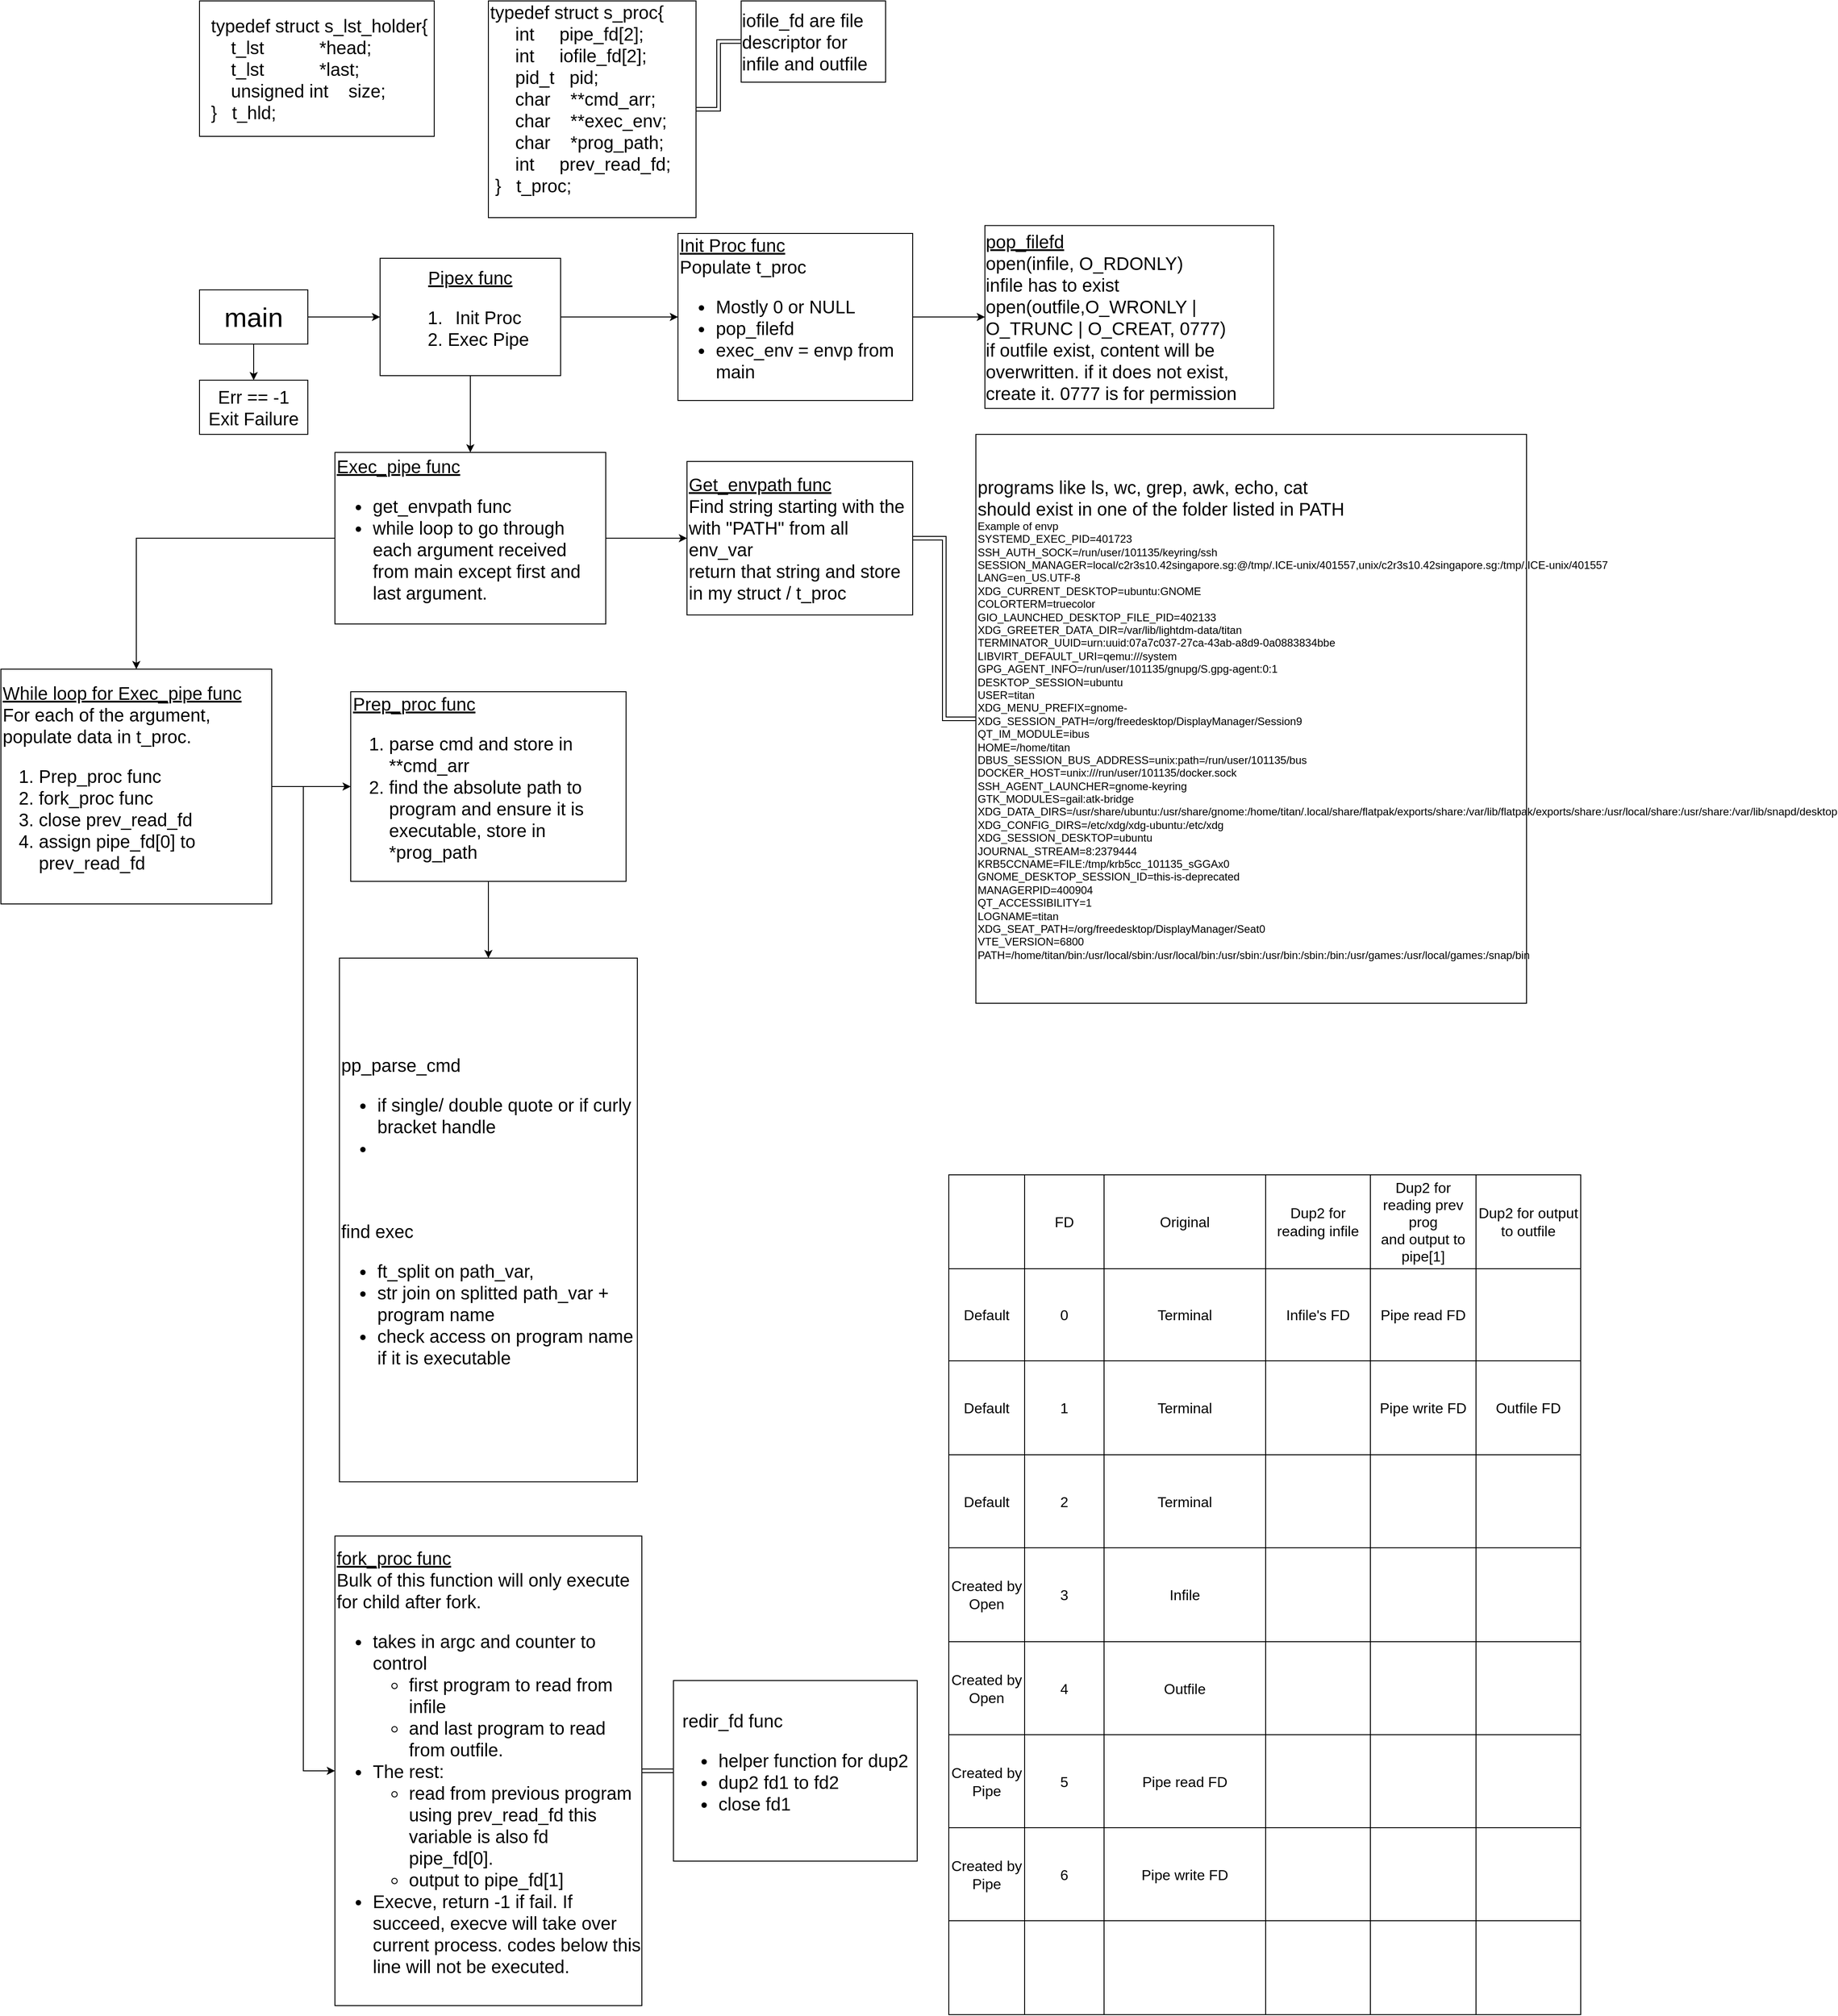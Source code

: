 <mxfile version="22.0.8" type="github">
  <diagram name="Page-1" id="S5-0JtYaMWdxEyBJnW1v">
    <mxGraphModel dx="1579" dy="2320" grid="1" gridSize="10" guides="1" tooltips="1" connect="1" arrows="1" fold="1" page="1" pageScale="1" pageWidth="850" pageHeight="1100" math="0" shadow="0">
      <root>
        <mxCell id="0" />
        <mxCell id="1" parent="0" />
        <mxCell id="DZKNoQdhy6jW-IzfUURD-4" style="edgeStyle=orthogonalEdgeStyle;rounded=0;orthogonalLoop=1;jettySize=auto;html=1;" parent="1" source="DZKNoQdhy6jW-IzfUURD-2" target="DZKNoQdhy6jW-IzfUURD-3" edge="1">
          <mxGeometry relative="1" as="geometry" />
        </mxCell>
        <mxCell id="Xo_m1RiFRlMSzJI0WYCG-6" style="edgeStyle=orthogonalEdgeStyle;rounded=0;orthogonalLoop=1;jettySize=auto;html=1;entryX=0;entryY=0.5;entryDx=0;entryDy=0;" parent="1" source="DZKNoQdhy6jW-IzfUURD-2" target="DZKNoQdhy6jW-IzfUURD-5" edge="1">
          <mxGeometry relative="1" as="geometry" />
        </mxCell>
        <mxCell id="DZKNoQdhy6jW-IzfUURD-2" value="&lt;font style=&quot;font-size: 30px;&quot;&gt;main&lt;/font&gt;" style="rounded=0;whiteSpace=wrap;html=1;" parent="1" vertex="1">
          <mxGeometry x="40" y="80" width="120" height="60" as="geometry" />
        </mxCell>
        <mxCell id="DZKNoQdhy6jW-IzfUURD-3" value="&lt;font style=&quot;font-size: 20px;&quot;&gt;Err == -1&lt;br&gt;Exit Failure&lt;/font&gt;" style="rounded=0;whiteSpace=wrap;html=1;" parent="1" vertex="1">
          <mxGeometry x="40" y="180" width="120" height="60" as="geometry" />
        </mxCell>
        <mxCell id="Xo_m1RiFRlMSzJI0WYCG-9" style="edgeStyle=orthogonalEdgeStyle;rounded=0;orthogonalLoop=1;jettySize=auto;html=1;" parent="1" source="DZKNoQdhy6jW-IzfUURD-5" target="Xo_m1RiFRlMSzJI0WYCG-7" edge="1">
          <mxGeometry relative="1" as="geometry" />
        </mxCell>
        <mxCell id="Xo_m1RiFRlMSzJI0WYCG-14" style="edgeStyle=orthogonalEdgeStyle;rounded=0;orthogonalLoop=1;jettySize=auto;html=1;" parent="1" source="DZKNoQdhy6jW-IzfUURD-5" target="Xo_m1RiFRlMSzJI0WYCG-12" edge="1">
          <mxGeometry relative="1" as="geometry" />
        </mxCell>
        <mxCell id="DZKNoQdhy6jW-IzfUURD-5" value="&lt;font style=&quot;font-size: 20px;&quot;&gt;&lt;u&gt;Pipex func&lt;/u&gt;&lt;br&gt;&lt;ol&gt;&lt;li&gt;Init Proc&lt;/li&gt;&lt;li&gt;Exec Pipe&lt;/li&gt;&lt;/ol&gt;&lt;/font&gt;" style="rounded=0;whiteSpace=wrap;html=1;align=center;" parent="1" vertex="1">
          <mxGeometry x="240" y="45" width="200" height="130" as="geometry" />
        </mxCell>
        <mxCell id="Xo_m1RiFRlMSzJI0WYCG-5" style="edgeStyle=orthogonalEdgeStyle;rounded=0;orthogonalLoop=1;jettySize=auto;html=1;entryX=0;entryY=0.5;entryDx=0;entryDy=0;shape=link;" parent="1" source="Xo_m1RiFRlMSzJI0WYCG-1" target="Xo_m1RiFRlMSzJI0WYCG-3" edge="1">
          <mxGeometry relative="1" as="geometry" />
        </mxCell>
        <mxCell id="Xo_m1RiFRlMSzJI0WYCG-1" value="&lt;div style=&quot;font-size: 20px;&quot;&gt;&lt;font style=&quot;font-size: 20px;&quot;&gt;&lt;span style=&quot;background-color: initial;&quot;&gt;typedef struct s_proc{&lt;/span&gt;&lt;br&gt;&lt;/font&gt;&lt;/div&gt;&lt;div style=&quot;font-size: 20px;&quot;&gt;&lt;font style=&quot;font-size: 20px;&quot;&gt;&amp;nbsp; &amp;nbsp; &amp;nbsp;int&amp;nbsp; &amp;nbsp; &amp;nbsp;pipe_fd[2];&lt;/font&gt;&lt;/div&gt;&lt;div style=&quot;font-size: 20px;&quot;&gt;&lt;font style=&quot;font-size: 20px;&quot;&gt;&amp;nbsp; &amp;nbsp; &amp;nbsp;int&amp;nbsp; &amp;nbsp; &amp;nbsp;iofile_fd[2];&lt;/font&gt;&lt;/div&gt;&lt;div style=&quot;font-size: 20px;&quot;&gt;&lt;font style=&quot;font-size: 20px;&quot;&gt;&amp;nbsp; &amp;nbsp; &amp;nbsp;pid_t&amp;nbsp; &amp;nbsp;pid;&lt;/font&gt;&lt;/div&gt;&lt;div style=&quot;font-size: 20px;&quot;&gt;&lt;font style=&quot;font-size: 20px;&quot;&gt;&amp;nbsp; &amp;nbsp; &amp;nbsp;char&amp;nbsp; &amp;nbsp; **cmd_arr;&lt;/font&gt;&lt;/div&gt;&lt;div style=&quot;font-size: 20px;&quot;&gt;&lt;font style=&quot;font-size: 20px;&quot;&gt;&amp;nbsp; &amp;nbsp; &amp;nbsp;char&amp;nbsp; &amp;nbsp; **exec_env;&lt;/font&gt;&lt;/div&gt;&lt;div style=&quot;font-size: 20px;&quot;&gt;&lt;font style=&quot;font-size: 20px;&quot;&gt;&amp;nbsp; &amp;nbsp; &amp;nbsp;char&amp;nbsp; &amp;nbsp; *prog_path;&lt;/font&gt;&lt;/div&gt;&lt;div style=&quot;font-size: 20px;&quot;&gt;&lt;font style=&quot;font-size: 20px;&quot;&gt;&amp;nbsp; &amp;nbsp; &amp;nbsp;int&amp;nbsp; &amp;nbsp; &amp;nbsp;prev_read_fd;&lt;/font&gt;&lt;/div&gt;&lt;div style=&quot;font-size: 20px;&quot;&gt;&lt;font style=&quot;font-size: 20px;&quot;&gt;&amp;nbsp;}&amp;nbsp; &amp;nbsp;t_proc;&lt;/font&gt;&lt;/div&gt;&lt;div style=&quot;font-size: 20px;&quot;&gt;&lt;br&gt;&lt;/div&gt;" style="rounded=0;whiteSpace=wrap;html=1;align=left;" parent="1" vertex="1">
          <mxGeometry x="360" y="-240" width="230" height="240" as="geometry" />
        </mxCell>
        <mxCell id="Xo_m1RiFRlMSzJI0WYCG-2" value="&lt;div style=&quot;border-color: var(--border-color); text-align: left; font-size: 20px;&quot;&gt;&lt;font style=&quot;font-size: 20px;&quot;&gt;&amp;nbsp;typedef struct s_lst_holder{&lt;/font&gt;&lt;/div&gt;&lt;div style=&quot;border-color: var(--border-color); text-align: left; font-size: 20px;&quot;&gt;&lt;font style=&quot;font-size: 20px;&quot;&gt;&amp;nbsp; &amp;nbsp; &amp;nbsp;t_lst&amp;nbsp; &amp;nbsp; &amp;nbsp; &amp;nbsp; &amp;nbsp; &amp;nbsp;*head;&lt;/font&gt;&lt;/div&gt;&lt;div style=&quot;border-color: var(--border-color); text-align: left; font-size: 20px;&quot;&gt;&lt;font style=&quot;font-size: 20px;&quot;&gt;&amp;nbsp; &amp;nbsp; &amp;nbsp;t_lst&amp;nbsp; &amp;nbsp; &amp;nbsp; &amp;nbsp; &amp;nbsp; &amp;nbsp;*last;&lt;/font&gt;&lt;/div&gt;&lt;div style=&quot;border-color: var(--border-color); text-align: left; font-size: 20px;&quot;&gt;&lt;font style=&quot;font-size: 20px;&quot;&gt;&amp;nbsp; &amp;nbsp; &amp;nbsp;unsigned int&amp;nbsp; &amp;nbsp; size;&lt;/font&gt;&lt;/div&gt;&lt;div style=&quot;border-color: var(--border-color); text-align: left; font-size: 20px;&quot;&gt;&lt;font style=&quot;font-size: 20px;&quot;&gt;&amp;nbsp;}&amp;nbsp; &amp;nbsp;t_hld;&lt;/font&gt;&lt;/div&gt;" style="rounded=0;whiteSpace=wrap;html=1;" parent="1" vertex="1">
          <mxGeometry x="40" y="-240" width="260" height="150" as="geometry" />
        </mxCell>
        <mxCell id="Xo_m1RiFRlMSzJI0WYCG-3" value="&lt;div style=&quot;text-align: left;&quot;&gt;&lt;span style=&quot;background-color: initial;&quot;&gt;&lt;font style=&quot;font-size: 20px;&quot;&gt;iofile_fd are file descriptor for infile and outfile&lt;/font&gt;&lt;/span&gt;&lt;/div&gt;" style="rounded=0;whiteSpace=wrap;html=1;" parent="1" vertex="1">
          <mxGeometry x="640" y="-240" width="160" height="90" as="geometry" />
        </mxCell>
        <mxCell id="Xo_m1RiFRlMSzJI0WYCG-11" style="edgeStyle=orthogonalEdgeStyle;rounded=0;orthogonalLoop=1;jettySize=auto;html=1;" parent="1" source="Xo_m1RiFRlMSzJI0WYCG-7" target="Xo_m1RiFRlMSzJI0WYCG-10" edge="1">
          <mxGeometry relative="1" as="geometry" />
        </mxCell>
        <mxCell id="Xo_m1RiFRlMSzJI0WYCG-7" value="&lt;font style=&quot;font-size: 20px;&quot;&gt;&lt;u&gt;Init Proc func&lt;/u&gt;&lt;br&gt;&lt;span style=&quot;background-color: initial;&quot;&gt;Populate t_proc&lt;/span&gt;&lt;br&gt;&lt;ul&gt;&lt;li&gt;&lt;font style=&quot;font-size: 20px;&quot;&gt;Mostly 0 or NULL&lt;br&gt;&lt;/font&gt;&lt;/li&gt;&lt;li&gt;&lt;font style=&quot;font-size: 20px;&quot;&gt;pop_filefd&lt;/font&gt;&lt;/li&gt;&lt;li&gt;&lt;font style=&quot;font-size: 20px;&quot;&gt;exec_env = envp from main&lt;/font&gt;&lt;/li&gt;&lt;/ul&gt;&lt;/font&gt;" style="rounded=0;whiteSpace=wrap;html=1;align=left;" parent="1" vertex="1">
          <mxGeometry x="570" y="17.5" width="260" height="185" as="geometry" />
        </mxCell>
        <mxCell id="Xo_m1RiFRlMSzJI0WYCG-10" value="&lt;div style=&quot;text-align: left; font-size: 20px;&quot;&gt;&lt;span style=&quot;background-color: initial;&quot;&gt;&lt;font style=&quot;font-size: 20px;&quot;&gt;&lt;u&gt;pop_filefd&lt;/u&gt;&lt;/font&gt;&lt;/span&gt;&lt;/div&gt;&lt;div style=&quot;text-align: left; font-size: 20px;&quot;&gt;&lt;span style=&quot;background-color: initial;&quot;&gt;&lt;font style=&quot;font-size: 20px;&quot;&gt;open(infile, O_RDONLY)&lt;/font&gt;&lt;/span&gt;&lt;/div&gt;&lt;div style=&quot;text-align: left; font-size: 20px;&quot;&gt;&lt;span style=&quot;background-color: initial;&quot;&gt;&lt;font style=&quot;font-size: 20px;&quot;&gt;infile has to exist&lt;/font&gt;&lt;/span&gt;&lt;/div&gt;&lt;div style=&quot;text-align: left; font-size: 20px;&quot;&gt;&lt;span style=&quot;background-color: initial;&quot;&gt;&lt;font style=&quot;font-size: 20px;&quot;&gt;open(outfile,O_WRONLY | O_TRUNC | O_CREAT, 0777)&lt;/font&gt;&lt;/span&gt;&lt;/div&gt;&lt;div style=&quot;text-align: left; font-size: 20px;&quot;&gt;&lt;span style=&quot;background-color: initial;&quot;&gt;&lt;font style=&quot;font-size: 20px;&quot;&gt;if outfile exist, content will be overwritten. if it does not exist, create it. 0777 is for permission&lt;/font&gt;&lt;/span&gt;&lt;/div&gt;" style="rounded=0;whiteSpace=wrap;html=1;" parent="1" vertex="1">
          <mxGeometry x="910" y="8.75" width="320" height="202.5" as="geometry" />
        </mxCell>
        <mxCell id="Xo_m1RiFRlMSzJI0WYCG-19" style="edgeStyle=orthogonalEdgeStyle;rounded=0;orthogonalLoop=1;jettySize=auto;html=1;entryX=0;entryY=0.5;entryDx=0;entryDy=0;" parent="1" source="Xo_m1RiFRlMSzJI0WYCG-12" target="Xo_m1RiFRlMSzJI0WYCG-13" edge="1">
          <mxGeometry relative="1" as="geometry" />
        </mxCell>
        <mxCell id="Xo_m1RiFRlMSzJI0WYCG-21" style="edgeStyle=orthogonalEdgeStyle;rounded=0;orthogonalLoop=1;jettySize=auto;html=1;entryX=0.5;entryY=0;entryDx=0;entryDy=0;" parent="1" source="Xo_m1RiFRlMSzJI0WYCG-12" target="Xo_m1RiFRlMSzJI0WYCG-20" edge="1">
          <mxGeometry relative="1" as="geometry" />
        </mxCell>
        <mxCell id="Xo_m1RiFRlMSzJI0WYCG-12" value="&lt;font style=&quot;font-size: 20px;&quot;&gt;&lt;u&gt;Exec_pipe func&lt;/u&gt;&lt;br&gt;&lt;ul&gt;&lt;li&gt;&lt;font style=&quot;font-size: 20px;&quot;&gt;get_envpath func&lt;/font&gt;&lt;/li&gt;&lt;li&gt;&lt;font style=&quot;font-size: 20px;&quot;&gt;while loop to go through each argument received from main except first and last argument.&lt;/font&gt;&lt;/li&gt;&lt;/ul&gt;&lt;/font&gt;" style="rounded=0;whiteSpace=wrap;html=1;align=left;" parent="1" vertex="1">
          <mxGeometry x="190" y="260" width="300" height="190" as="geometry" />
        </mxCell>
        <mxCell id="Xo_m1RiFRlMSzJI0WYCG-16" style="edgeStyle=orthogonalEdgeStyle;rounded=0;orthogonalLoop=1;jettySize=auto;html=1;shape=link;" parent="1" source="Xo_m1RiFRlMSzJI0WYCG-13" target="Xo_m1RiFRlMSzJI0WYCG-15" edge="1">
          <mxGeometry relative="1" as="geometry" />
        </mxCell>
        <mxCell id="Xo_m1RiFRlMSzJI0WYCG-13" value="&lt;font style=&quot;font-size: 20px;&quot;&gt;&lt;u&gt;Get_envpath func&lt;/u&gt;&lt;br&gt;Find string starting with the with &quot;PATH&quot; from all env_var&lt;br&gt;return that string and store in my struct / t_proc&lt;br&gt;&lt;/font&gt;" style="rounded=0;whiteSpace=wrap;html=1;align=left;" parent="1" vertex="1">
          <mxGeometry x="580" y="270" width="250" height="170" as="geometry" />
        </mxCell>
        <mxCell id="Xo_m1RiFRlMSzJI0WYCG-15" value="&lt;div style=&quot;text-align: justify;&quot;&gt;&lt;br&gt;&lt;/div&gt;&lt;font style=&quot;font-size: 20px;&quot;&gt;&lt;div style=&quot;text-align: justify;&quot;&gt;&lt;span style=&quot;background-color: initial;&quot;&gt;programs like ls, wc, grep, awk, echo, cat&amp;nbsp;&lt;/span&gt;&lt;/div&gt;&lt;div style=&quot;text-align: justify;&quot;&gt;&lt;span style=&quot;background-color: initial;&quot;&gt;should exist in one of the folder listed in PATH&lt;/span&gt;&lt;/div&gt;&lt;/font&gt;&lt;div style=&quot;text-align: justify;&quot;&gt;&lt;span style=&quot;background-color: initial;&quot;&gt;Example of envp&lt;/span&gt;&lt;/div&gt;&lt;div style=&quot;text-align: justify;&quot;&gt;SYSTEMD_EXEC_PID=401723&lt;/div&gt;&lt;div style=&quot;text-align: justify;&quot;&gt;SSH_AUTH_SOCK=/run/user/101135/keyring/ssh&lt;/div&gt;&lt;div style=&quot;text-align: justify;&quot;&gt;SESSION_MANAGER=local/c2r3s10.42singapore.sg:@/tmp/.ICE-unix/401557,unix/c2r3s10.42singapore.sg:/tmp/.ICE-unix/401557&lt;/div&gt;&lt;div style=&quot;text-align: justify;&quot;&gt;LANG=en_US.UTF-8&lt;/div&gt;&lt;div style=&quot;text-align: justify;&quot;&gt;XDG_CURRENT_DESKTOP=ubuntu:GNOME&lt;/div&gt;&lt;div style=&quot;text-align: justify;&quot;&gt;COLORTERM=truecolor&lt;/div&gt;&lt;div style=&quot;text-align: justify;&quot;&gt;GIO_LAUNCHED_DESKTOP_FILE_PID=402133&lt;/div&gt;&lt;div style=&quot;text-align: justify;&quot;&gt;XDG_GREETER_DATA_DIR=/var/lib/lightdm-data/titan&lt;/div&gt;&lt;div style=&quot;text-align: justify;&quot;&gt;TERMINATOR_UUID=urn:uuid:07a7c037-27ca-43ab-a8d9-0a0883834bbe&lt;/div&gt;&lt;div style=&quot;text-align: justify;&quot;&gt;LIBVIRT_DEFAULT_URI=qemu:///system&lt;/div&gt;&lt;div style=&quot;text-align: justify;&quot;&gt;GPG_AGENT_INFO=/run/user/101135/gnupg/S.gpg-agent:0:1&lt;/div&gt;&lt;div style=&quot;text-align: justify;&quot;&gt;DESKTOP_SESSION=ubuntu&lt;/div&gt;&lt;div style=&quot;text-align: justify;&quot;&gt;USER=titan&lt;/div&gt;&lt;div style=&quot;text-align: justify;&quot;&gt;XDG_MENU_PREFIX=gnome-&lt;/div&gt;&lt;div style=&quot;text-align: justify;&quot;&gt;XDG_SESSION_PATH=/org/freedesktop/DisplayManager/Session9&lt;/div&gt;&lt;div style=&quot;text-align: justify;&quot;&gt;QT_IM_MODULE=ibus&lt;/div&gt;&lt;div style=&quot;text-align: justify;&quot;&gt;HOME=/home/titan&lt;/div&gt;&lt;div style=&quot;text-align: justify;&quot;&gt;DBUS_SESSION_BUS_ADDRESS=unix:path=/run/user/101135/bus&lt;/div&gt;&lt;div style=&quot;text-align: justify;&quot;&gt;DOCKER_HOST=unix:///run/user/101135/docker.sock&lt;/div&gt;&lt;div style=&quot;text-align: justify;&quot;&gt;SSH_AGENT_LAUNCHER=gnome-keyring&lt;/div&gt;&lt;div style=&quot;text-align: justify;&quot;&gt;GTK_MODULES=gail:atk-bridge&lt;/div&gt;&lt;div style=&quot;text-align: justify;&quot;&gt;XDG_DATA_DIRS=/usr/share/ubuntu:/usr/share/gnome:/home/titan/.local/share/flatpak/exports/share:/var/lib/flatpak/exports/share:/usr/local/share:/usr/share:/var/lib/snapd/desktop&lt;/div&gt;&lt;div style=&quot;text-align: justify;&quot;&gt;XDG_CONFIG_DIRS=/etc/xdg/xdg-ubuntu:/etc/xdg&lt;/div&gt;&lt;div style=&quot;text-align: justify;&quot;&gt;XDG_SESSION_DESKTOP=ubuntu&lt;/div&gt;&lt;div style=&quot;text-align: justify;&quot;&gt;JOURNAL_STREAM=8:2379444&lt;/div&gt;&lt;div style=&quot;text-align: justify;&quot;&gt;KRB5CCNAME=FILE:/tmp/krb5cc_101135_sGGAx0&lt;/div&gt;&lt;div style=&quot;text-align: justify;&quot;&gt;GNOME_DESKTOP_SESSION_ID=this-is-deprecated&lt;/div&gt;&lt;div style=&quot;text-align: justify;&quot;&gt;MANAGERPID=400904&lt;/div&gt;&lt;div style=&quot;text-align: justify;&quot;&gt;QT_ACCESSIBILITY=1&lt;/div&gt;&lt;div style=&quot;text-align: justify;&quot;&gt;LOGNAME=titan&lt;/div&gt;&lt;div style=&quot;text-align: justify;&quot;&gt;XDG_SEAT_PATH=/org/freedesktop/DisplayManager/Seat0&lt;/div&gt;&lt;div style=&quot;text-align: justify;&quot;&gt;VTE_VERSION=6800&lt;/div&gt;&lt;div style=&quot;text-align: justify;&quot;&gt;PATH=/home/titan/bin:/usr/local/sbin:/usr/local/bin:/usr/sbin:/usr/bin:/sbin:/bin:/usr/games:/usr/local/games:/snap/bin&lt;/div&gt;&lt;div style=&quot;text-align: justify;&quot;&gt;&lt;br&gt;&lt;/div&gt;" style="rounded=0;whiteSpace=wrap;html=1;align=left;" parent="1" vertex="1">
          <mxGeometry x="900" y="240" width="610" height="630" as="geometry" />
        </mxCell>
        <mxCell id="Xo_m1RiFRlMSzJI0WYCG-24" style="edgeStyle=orthogonalEdgeStyle;rounded=0;orthogonalLoop=1;jettySize=auto;html=1;" parent="1" source="Xo_m1RiFRlMSzJI0WYCG-20" target="Xo_m1RiFRlMSzJI0WYCG-22" edge="1">
          <mxGeometry relative="1" as="geometry" />
        </mxCell>
        <mxCell id="Xo_m1RiFRlMSzJI0WYCG-27" style="edgeStyle=orthogonalEdgeStyle;rounded=0;orthogonalLoop=1;jettySize=auto;html=1;entryX=0;entryY=0.5;entryDx=0;entryDy=0;" parent="1" source="Xo_m1RiFRlMSzJI0WYCG-20" target="Xo_m1RiFRlMSzJI0WYCG-25" edge="1">
          <mxGeometry relative="1" as="geometry" />
        </mxCell>
        <mxCell id="Xo_m1RiFRlMSzJI0WYCG-20" value="&lt;font style=&quot;font-size: 20px;&quot;&gt;&lt;u&gt;While loop for Exec_pipe func&lt;br&gt;&lt;/u&gt;For each of the argument, populate data in t_proc.&lt;br&gt;&lt;ol&gt;&lt;li&gt;&lt;font style=&quot;font-size: 20px;&quot;&gt;Prep_proc func&lt;/font&gt;&lt;/li&gt;&lt;li&gt;&lt;font style=&quot;font-size: 20px;&quot;&gt;fork_proc func&lt;/font&gt;&lt;/li&gt;&lt;li&gt;&lt;font style=&quot;font-size: 20px;&quot;&gt;close prev_read_fd&lt;/font&gt;&lt;/li&gt;&lt;li&gt;&lt;font style=&quot;font-size: 20px;&quot;&gt;assign pipe_fd[0] to prev_read_fd&amp;nbsp;&lt;/font&gt;&lt;/li&gt;&lt;/ol&gt;&lt;/font&gt;" style="rounded=0;whiteSpace=wrap;html=1;align=left;" parent="1" vertex="1">
          <mxGeometry x="-180" y="500" width="300" height="260" as="geometry" />
        </mxCell>
        <mxCell id="T_XelG2kcNuDPpH44jGu-3" style="edgeStyle=orthogonalEdgeStyle;rounded=0;orthogonalLoop=1;jettySize=auto;html=1;" edge="1" parent="1" source="Xo_m1RiFRlMSzJI0WYCG-22" target="T_XelG2kcNuDPpH44jGu-1">
          <mxGeometry relative="1" as="geometry" />
        </mxCell>
        <mxCell id="Xo_m1RiFRlMSzJI0WYCG-22" value="&lt;font style=&quot;font-size: 20px;&quot;&gt;&lt;u&gt;Prep_proc func&lt;br&gt;&lt;/u&gt;&lt;ol style=&quot;border-color: var(--border-color);&quot;&gt;&lt;li style=&quot;border-color: var(--border-color);&quot;&gt;&lt;font style=&quot;border-color: var(--border-color);&quot;&gt;parse cmd and store in **cmd_arr&lt;/font&gt;&lt;/li&gt;&lt;li style=&quot;border-color: var(--border-color);&quot;&gt;&lt;font style=&quot;border-color: var(--border-color);&quot;&gt;find the absolute path to program and ensure it is executable, store in *prog_path&lt;/font&gt;&lt;/li&gt;&lt;/ol&gt;&lt;/font&gt;" style="rounded=0;whiteSpace=wrap;html=1;align=left;" parent="1" vertex="1">
          <mxGeometry x="207.5" y="525" width="305" height="210" as="geometry" />
        </mxCell>
        <mxCell id="Xo_m1RiFRlMSzJI0WYCG-29" style="edgeStyle=orthogonalEdgeStyle;rounded=0;orthogonalLoop=1;jettySize=auto;html=1;entryX=0;entryY=0.5;entryDx=0;entryDy=0;shape=link;" parent="1" source="Xo_m1RiFRlMSzJI0WYCG-25" target="Xo_m1RiFRlMSzJI0WYCG-28" edge="1">
          <mxGeometry relative="1" as="geometry" />
        </mxCell>
        <mxCell id="Xo_m1RiFRlMSzJI0WYCG-25" value="&lt;font style=&quot;font-size: 20px;&quot;&gt;&lt;u&gt;fork_proc func&lt;br&gt;&lt;/u&gt;Bulk of this function will only execute for child after fork.&lt;br&gt;&lt;ul&gt;&lt;li&gt;&lt;span style=&quot;background-color: initial;&quot;&gt;takes in argc and counter to control&lt;/span&gt;&lt;br&gt;&lt;/li&gt;&lt;ul&gt;&lt;li&gt;&lt;span style=&quot;background-color: initial;&quot;&gt;first program to read from infile&lt;/span&gt;&lt;/li&gt;&lt;li&gt;&lt;span style=&quot;background-color: initial;&quot;&gt;and last program to read from outfile.&amp;nbsp;&lt;/span&gt;&lt;/li&gt;&lt;/ul&gt;&lt;li&gt;&lt;span style=&quot;background-color: initial;&quot;&gt;The rest:&lt;/span&gt;&lt;/li&gt;&lt;ul&gt;&lt;li&gt;&lt;span style=&quot;background-color: initial;&quot;&gt;read from previous program using prev_read_fd&amp;nbsp;&lt;/span&gt;this variable is also fd pipe_fd[0].&amp;nbsp;&lt;/li&gt;&lt;li&gt;output to pipe_fd[1]&lt;/li&gt;&lt;/ul&gt;&lt;li&gt;Execve, return -1 if fail. If succeed, execve will take over current process. codes below this line will not be executed.&lt;/li&gt;&lt;/ul&gt;&lt;/font&gt;" style="rounded=0;whiteSpace=wrap;html=1;align=left;" parent="1" vertex="1">
          <mxGeometry x="190" y="1460" width="340" height="520" as="geometry" />
        </mxCell>
        <mxCell id="Xo_m1RiFRlMSzJI0WYCG-28" value="&lt;div style=&quot;text-align: left;&quot;&gt;&lt;span style=&quot;font-size: 20px; background-color: initial;&quot;&gt;redir_fd func&lt;/span&gt;&lt;/div&gt;&lt;font style=&quot;font-size: 20px;&quot;&gt;&lt;ul&gt;&lt;li style=&quot;text-align: left;&quot;&gt;&lt;font style=&quot;font-size: 20px;&quot;&gt;helper function for dup2&lt;/font&gt;&lt;/li&gt;&lt;li style=&quot;text-align: left;&quot;&gt;&lt;font style=&quot;font-size: 20px;&quot;&gt;dup2 fd1 to fd2&lt;/font&gt;&lt;/li&gt;&lt;li style=&quot;text-align: left;&quot;&gt;&lt;font style=&quot;font-size: 20px;&quot;&gt;close fd1&lt;/font&gt;&lt;/li&gt;&lt;/ul&gt;&lt;/font&gt;" style="rounded=0;whiteSpace=wrap;html=1;" parent="1" vertex="1">
          <mxGeometry x="565" y="1620" width="270" height="200" as="geometry" />
        </mxCell>
        <mxCell id="Xo_m1RiFRlMSzJI0WYCG-70" value="Table" style="shape=table;startSize=0;container=1;collapsible=0;childLayout=tableLayout;strokeColor=default;fontSize=16;fontColor=none;noLabel=1;" parent="1" vertex="1">
          <mxGeometry x="870" y="1060" width="700" height="930" as="geometry" />
        </mxCell>
        <mxCell id="Xo_m1RiFRlMSzJI0WYCG-83" style="shape=tableRow;horizontal=0;startSize=0;swimlaneHead=0;swimlaneBody=0;strokeColor=inherit;top=0;left=0;bottom=0;right=0;collapsible=0;dropTarget=0;fillColor=none;points=[[0,0.5],[1,0.5]];portConstraint=eastwest;fontSize=16;" parent="Xo_m1RiFRlMSzJI0WYCG-70" vertex="1">
          <mxGeometry width="700" height="104" as="geometry" />
        </mxCell>
        <mxCell id="Xo_m1RiFRlMSzJI0WYCG-84" style="shape=partialRectangle;html=1;whiteSpace=wrap;connectable=0;strokeColor=inherit;overflow=hidden;fillColor=none;top=0;left=0;bottom=0;right=0;pointerEvents=1;fontSize=16;" parent="Xo_m1RiFRlMSzJI0WYCG-83" vertex="1">
          <mxGeometry width="84" height="104" as="geometry">
            <mxRectangle width="84" height="104" as="alternateBounds" />
          </mxGeometry>
        </mxCell>
        <mxCell id="Xo_m1RiFRlMSzJI0WYCG-85" value="FD" style="shape=partialRectangle;html=1;whiteSpace=wrap;connectable=0;strokeColor=inherit;overflow=hidden;fillColor=none;top=0;left=0;bottom=0;right=0;pointerEvents=1;fontSize=16;" parent="Xo_m1RiFRlMSzJI0WYCG-83" vertex="1">
          <mxGeometry x="84" width="88" height="104" as="geometry">
            <mxRectangle width="88" height="104" as="alternateBounds" />
          </mxGeometry>
        </mxCell>
        <mxCell id="Xo_m1RiFRlMSzJI0WYCG-86" value="Original" style="shape=partialRectangle;html=1;whiteSpace=wrap;connectable=0;strokeColor=inherit;overflow=hidden;fillColor=none;top=0;left=0;bottom=0;right=0;pointerEvents=1;fontSize=16;" parent="Xo_m1RiFRlMSzJI0WYCG-83" vertex="1">
          <mxGeometry x="172" width="179" height="104" as="geometry">
            <mxRectangle width="179" height="104" as="alternateBounds" />
          </mxGeometry>
        </mxCell>
        <mxCell id="Xo_m1RiFRlMSzJI0WYCG-99" value="Dup2 for reading infile" style="shape=partialRectangle;html=1;whiteSpace=wrap;connectable=0;strokeColor=inherit;overflow=hidden;fillColor=none;top=0;left=0;bottom=0;right=0;pointerEvents=1;fontSize=16;" parent="Xo_m1RiFRlMSzJI0WYCG-83" vertex="1">
          <mxGeometry x="351" width="116" height="104" as="geometry">
            <mxRectangle width="116" height="104" as="alternateBounds" />
          </mxGeometry>
        </mxCell>
        <mxCell id="Xo_m1RiFRlMSzJI0WYCG-116" value="Dup2 for reading prev prog&lt;br&gt;and output to pipe[1]" style="shape=partialRectangle;html=1;whiteSpace=wrap;connectable=0;strokeColor=inherit;overflow=hidden;fillColor=none;top=0;left=0;bottom=0;right=0;pointerEvents=1;fontSize=16;" parent="Xo_m1RiFRlMSzJI0WYCG-83" vertex="1">
          <mxGeometry x="467" width="117" height="104" as="geometry">
            <mxRectangle width="117" height="104" as="alternateBounds" />
          </mxGeometry>
        </mxCell>
        <mxCell id="Xo_m1RiFRlMSzJI0WYCG-125" value="Dup2 for output to outfile" style="shape=partialRectangle;html=1;whiteSpace=wrap;connectable=0;strokeColor=inherit;overflow=hidden;fillColor=none;top=0;left=0;bottom=0;right=0;pointerEvents=1;fontSize=16;" parent="Xo_m1RiFRlMSzJI0WYCG-83" vertex="1">
          <mxGeometry x="584" width="116" height="104" as="geometry">
            <mxRectangle width="116" height="104" as="alternateBounds" />
          </mxGeometry>
        </mxCell>
        <mxCell id="Xo_m1RiFRlMSzJI0WYCG-87" style="shape=tableRow;horizontal=0;startSize=0;swimlaneHead=0;swimlaneBody=0;strokeColor=inherit;top=0;left=0;bottom=0;right=0;collapsible=0;dropTarget=0;fillColor=none;points=[[0,0.5],[1,0.5]];portConstraint=eastwest;fontSize=16;" parent="Xo_m1RiFRlMSzJI0WYCG-70" vertex="1">
          <mxGeometry y="104" width="700" height="102" as="geometry" />
        </mxCell>
        <mxCell id="Xo_m1RiFRlMSzJI0WYCG-88" value="Default" style="shape=partialRectangle;html=1;whiteSpace=wrap;connectable=0;strokeColor=inherit;overflow=hidden;fillColor=none;top=0;left=0;bottom=0;right=0;pointerEvents=1;fontSize=16;" parent="Xo_m1RiFRlMSzJI0WYCG-87" vertex="1">
          <mxGeometry width="84" height="102" as="geometry">
            <mxRectangle width="84" height="102" as="alternateBounds" />
          </mxGeometry>
        </mxCell>
        <mxCell id="Xo_m1RiFRlMSzJI0WYCG-89" value="0" style="shape=partialRectangle;html=1;whiteSpace=wrap;connectable=0;strokeColor=inherit;overflow=hidden;fillColor=none;top=0;left=0;bottom=0;right=0;pointerEvents=1;fontSize=16;" parent="Xo_m1RiFRlMSzJI0WYCG-87" vertex="1">
          <mxGeometry x="84" width="88" height="102" as="geometry">
            <mxRectangle width="88" height="102" as="alternateBounds" />
          </mxGeometry>
        </mxCell>
        <mxCell id="Xo_m1RiFRlMSzJI0WYCG-90" value="Terminal" style="shape=partialRectangle;html=1;whiteSpace=wrap;connectable=0;strokeColor=inherit;overflow=hidden;fillColor=none;top=0;left=0;bottom=0;right=0;pointerEvents=1;fontSize=16;" parent="Xo_m1RiFRlMSzJI0WYCG-87" vertex="1">
          <mxGeometry x="172" width="179" height="102" as="geometry">
            <mxRectangle width="179" height="102" as="alternateBounds" />
          </mxGeometry>
        </mxCell>
        <mxCell id="Xo_m1RiFRlMSzJI0WYCG-100" value="Infile&#39;s FD" style="shape=partialRectangle;html=1;whiteSpace=wrap;connectable=0;strokeColor=inherit;overflow=hidden;fillColor=none;top=0;left=0;bottom=0;right=0;pointerEvents=1;fontSize=16;" parent="Xo_m1RiFRlMSzJI0WYCG-87" vertex="1">
          <mxGeometry x="351" width="116" height="102" as="geometry">
            <mxRectangle width="116" height="102" as="alternateBounds" />
          </mxGeometry>
        </mxCell>
        <mxCell id="Xo_m1RiFRlMSzJI0WYCG-117" value="Pipe read FD" style="shape=partialRectangle;html=1;whiteSpace=wrap;connectable=0;strokeColor=inherit;overflow=hidden;fillColor=none;top=0;left=0;bottom=0;right=0;pointerEvents=1;fontSize=16;" parent="Xo_m1RiFRlMSzJI0WYCG-87" vertex="1">
          <mxGeometry x="467" width="117" height="102" as="geometry">
            <mxRectangle width="117" height="102" as="alternateBounds" />
          </mxGeometry>
        </mxCell>
        <mxCell id="Xo_m1RiFRlMSzJI0WYCG-126" style="shape=partialRectangle;html=1;whiteSpace=wrap;connectable=0;strokeColor=inherit;overflow=hidden;fillColor=none;top=0;left=0;bottom=0;right=0;pointerEvents=1;fontSize=16;" parent="Xo_m1RiFRlMSzJI0WYCG-87" vertex="1">
          <mxGeometry x="584" width="116" height="102" as="geometry">
            <mxRectangle width="116" height="102" as="alternateBounds" />
          </mxGeometry>
        </mxCell>
        <mxCell id="Xo_m1RiFRlMSzJI0WYCG-91" style="shape=tableRow;horizontal=0;startSize=0;swimlaneHead=0;swimlaneBody=0;strokeColor=inherit;top=0;left=0;bottom=0;right=0;collapsible=0;dropTarget=0;fillColor=none;points=[[0,0.5],[1,0.5]];portConstraint=eastwest;fontSize=16;" parent="Xo_m1RiFRlMSzJI0WYCG-70" vertex="1">
          <mxGeometry y="206" width="700" height="104" as="geometry" />
        </mxCell>
        <mxCell id="Xo_m1RiFRlMSzJI0WYCG-92" value="Default" style="shape=partialRectangle;html=1;whiteSpace=wrap;connectable=0;strokeColor=inherit;overflow=hidden;fillColor=none;top=0;left=0;bottom=0;right=0;pointerEvents=1;fontSize=16;" parent="Xo_m1RiFRlMSzJI0WYCG-91" vertex="1">
          <mxGeometry width="84" height="104" as="geometry">
            <mxRectangle width="84" height="104" as="alternateBounds" />
          </mxGeometry>
        </mxCell>
        <mxCell id="Xo_m1RiFRlMSzJI0WYCG-93" value="1" style="shape=partialRectangle;html=1;whiteSpace=wrap;connectable=0;strokeColor=inherit;overflow=hidden;fillColor=none;top=0;left=0;bottom=0;right=0;pointerEvents=1;fontSize=16;" parent="Xo_m1RiFRlMSzJI0WYCG-91" vertex="1">
          <mxGeometry x="84" width="88" height="104" as="geometry">
            <mxRectangle width="88" height="104" as="alternateBounds" />
          </mxGeometry>
        </mxCell>
        <mxCell id="Xo_m1RiFRlMSzJI0WYCG-94" value="Terminal" style="shape=partialRectangle;html=1;whiteSpace=wrap;connectable=0;strokeColor=inherit;overflow=hidden;fillColor=none;top=0;left=0;bottom=0;right=0;pointerEvents=1;fontSize=16;" parent="Xo_m1RiFRlMSzJI0WYCG-91" vertex="1">
          <mxGeometry x="172" width="179" height="104" as="geometry">
            <mxRectangle width="179" height="104" as="alternateBounds" />
          </mxGeometry>
        </mxCell>
        <mxCell id="Xo_m1RiFRlMSzJI0WYCG-101" style="shape=partialRectangle;html=1;whiteSpace=wrap;connectable=0;strokeColor=inherit;overflow=hidden;fillColor=none;top=0;left=0;bottom=0;right=0;pointerEvents=1;fontSize=16;" parent="Xo_m1RiFRlMSzJI0WYCG-91" vertex="1">
          <mxGeometry x="351" width="116" height="104" as="geometry">
            <mxRectangle width="116" height="104" as="alternateBounds" />
          </mxGeometry>
        </mxCell>
        <mxCell id="Xo_m1RiFRlMSzJI0WYCG-118" value="Pipe write FD" style="shape=partialRectangle;html=1;whiteSpace=wrap;connectable=0;strokeColor=inherit;overflow=hidden;fillColor=none;top=0;left=0;bottom=0;right=0;pointerEvents=1;fontSize=16;" parent="Xo_m1RiFRlMSzJI0WYCG-91" vertex="1">
          <mxGeometry x="467" width="117" height="104" as="geometry">
            <mxRectangle width="117" height="104" as="alternateBounds" />
          </mxGeometry>
        </mxCell>
        <mxCell id="Xo_m1RiFRlMSzJI0WYCG-127" value="Outfile FD" style="shape=partialRectangle;html=1;whiteSpace=wrap;connectable=0;strokeColor=inherit;overflow=hidden;fillColor=none;top=0;left=0;bottom=0;right=0;pointerEvents=1;fontSize=16;" parent="Xo_m1RiFRlMSzJI0WYCG-91" vertex="1">
          <mxGeometry x="584" width="116" height="104" as="geometry">
            <mxRectangle width="116" height="104" as="alternateBounds" />
          </mxGeometry>
        </mxCell>
        <mxCell id="Xo_m1RiFRlMSzJI0WYCG-95" style="shape=tableRow;horizontal=0;startSize=0;swimlaneHead=0;swimlaneBody=0;strokeColor=inherit;top=0;left=0;bottom=0;right=0;collapsible=0;dropTarget=0;fillColor=none;points=[[0,0.5],[1,0.5]];portConstraint=eastwest;fontSize=16;" parent="Xo_m1RiFRlMSzJI0WYCG-70" vertex="1">
          <mxGeometry y="310" width="700" height="103" as="geometry" />
        </mxCell>
        <mxCell id="Xo_m1RiFRlMSzJI0WYCG-96" value="Default" style="shape=partialRectangle;html=1;whiteSpace=wrap;connectable=0;strokeColor=inherit;overflow=hidden;fillColor=none;top=0;left=0;bottom=0;right=0;pointerEvents=1;fontSize=16;" parent="Xo_m1RiFRlMSzJI0WYCG-95" vertex="1">
          <mxGeometry width="84" height="103" as="geometry">
            <mxRectangle width="84" height="103" as="alternateBounds" />
          </mxGeometry>
        </mxCell>
        <mxCell id="Xo_m1RiFRlMSzJI0WYCG-97" value="2" style="shape=partialRectangle;html=1;whiteSpace=wrap;connectable=0;strokeColor=inherit;overflow=hidden;fillColor=none;top=0;left=0;bottom=0;right=0;pointerEvents=1;fontSize=16;" parent="Xo_m1RiFRlMSzJI0WYCG-95" vertex="1">
          <mxGeometry x="84" width="88" height="103" as="geometry">
            <mxRectangle width="88" height="103" as="alternateBounds" />
          </mxGeometry>
        </mxCell>
        <mxCell id="Xo_m1RiFRlMSzJI0WYCG-98" value="Terminal" style="shape=partialRectangle;html=1;whiteSpace=wrap;connectable=0;strokeColor=inherit;overflow=hidden;fillColor=none;top=0;left=0;bottom=0;right=0;pointerEvents=1;fontSize=16;" parent="Xo_m1RiFRlMSzJI0WYCG-95" vertex="1">
          <mxGeometry x="172" width="179" height="103" as="geometry">
            <mxRectangle width="179" height="103" as="alternateBounds" />
          </mxGeometry>
        </mxCell>
        <mxCell id="Xo_m1RiFRlMSzJI0WYCG-102" style="shape=partialRectangle;html=1;whiteSpace=wrap;connectable=0;strokeColor=inherit;overflow=hidden;fillColor=none;top=0;left=0;bottom=0;right=0;pointerEvents=1;fontSize=16;" parent="Xo_m1RiFRlMSzJI0WYCG-95" vertex="1">
          <mxGeometry x="351" width="116" height="103" as="geometry">
            <mxRectangle width="116" height="103" as="alternateBounds" />
          </mxGeometry>
        </mxCell>
        <mxCell id="Xo_m1RiFRlMSzJI0WYCG-119" style="shape=partialRectangle;html=1;whiteSpace=wrap;connectable=0;strokeColor=inherit;overflow=hidden;fillColor=none;top=0;left=0;bottom=0;right=0;pointerEvents=1;fontSize=16;" parent="Xo_m1RiFRlMSzJI0WYCG-95" vertex="1">
          <mxGeometry x="467" width="117" height="103" as="geometry">
            <mxRectangle width="117" height="103" as="alternateBounds" />
          </mxGeometry>
        </mxCell>
        <mxCell id="Xo_m1RiFRlMSzJI0WYCG-128" style="shape=partialRectangle;html=1;whiteSpace=wrap;connectable=0;strokeColor=inherit;overflow=hidden;fillColor=none;top=0;left=0;bottom=0;right=0;pointerEvents=1;fontSize=16;" parent="Xo_m1RiFRlMSzJI0WYCG-95" vertex="1">
          <mxGeometry x="584" width="116" height="103" as="geometry">
            <mxRectangle width="116" height="103" as="alternateBounds" />
          </mxGeometry>
        </mxCell>
        <mxCell id="Xo_m1RiFRlMSzJI0WYCG-71" value="" style="shape=tableRow;horizontal=0;startSize=0;swimlaneHead=0;swimlaneBody=0;strokeColor=inherit;top=0;left=0;bottom=0;right=0;collapsible=0;dropTarget=0;fillColor=none;points=[[0,0.5],[1,0.5]];portConstraint=eastwest;fontSize=16;" parent="Xo_m1RiFRlMSzJI0WYCG-70" vertex="1">
          <mxGeometry y="413" width="700" height="104" as="geometry" />
        </mxCell>
        <mxCell id="Xo_m1RiFRlMSzJI0WYCG-72" value="Created by Open" style="shape=partialRectangle;html=1;whiteSpace=wrap;connectable=0;strokeColor=inherit;overflow=hidden;fillColor=none;top=0;left=0;bottom=0;right=0;pointerEvents=1;fontSize=16;" parent="Xo_m1RiFRlMSzJI0WYCG-71" vertex="1">
          <mxGeometry width="84" height="104" as="geometry">
            <mxRectangle width="84" height="104" as="alternateBounds" />
          </mxGeometry>
        </mxCell>
        <mxCell id="Xo_m1RiFRlMSzJI0WYCG-73" value="3" style="shape=partialRectangle;html=1;whiteSpace=wrap;connectable=0;strokeColor=inherit;overflow=hidden;fillColor=none;top=0;left=0;bottom=0;right=0;pointerEvents=1;fontSize=16;" parent="Xo_m1RiFRlMSzJI0WYCG-71" vertex="1">
          <mxGeometry x="84" width="88" height="104" as="geometry">
            <mxRectangle width="88" height="104" as="alternateBounds" />
          </mxGeometry>
        </mxCell>
        <mxCell id="Xo_m1RiFRlMSzJI0WYCG-74" value="Infile" style="shape=partialRectangle;html=1;whiteSpace=wrap;connectable=0;strokeColor=inherit;overflow=hidden;fillColor=none;top=0;left=0;bottom=0;right=0;pointerEvents=1;fontSize=16;" parent="Xo_m1RiFRlMSzJI0WYCG-71" vertex="1">
          <mxGeometry x="172" width="179" height="104" as="geometry">
            <mxRectangle width="179" height="104" as="alternateBounds" />
          </mxGeometry>
        </mxCell>
        <mxCell id="Xo_m1RiFRlMSzJI0WYCG-103" style="shape=partialRectangle;html=1;whiteSpace=wrap;connectable=0;strokeColor=inherit;overflow=hidden;fillColor=none;top=0;left=0;bottom=0;right=0;pointerEvents=1;fontSize=16;" parent="Xo_m1RiFRlMSzJI0WYCG-71" vertex="1">
          <mxGeometry x="351" width="116" height="104" as="geometry">
            <mxRectangle width="116" height="104" as="alternateBounds" />
          </mxGeometry>
        </mxCell>
        <mxCell id="Xo_m1RiFRlMSzJI0WYCG-120" style="shape=partialRectangle;html=1;whiteSpace=wrap;connectable=0;strokeColor=inherit;overflow=hidden;fillColor=none;top=0;left=0;bottom=0;right=0;pointerEvents=1;fontSize=16;" parent="Xo_m1RiFRlMSzJI0WYCG-71" vertex="1">
          <mxGeometry x="467" width="117" height="104" as="geometry">
            <mxRectangle width="117" height="104" as="alternateBounds" />
          </mxGeometry>
        </mxCell>
        <mxCell id="Xo_m1RiFRlMSzJI0WYCG-129" style="shape=partialRectangle;html=1;whiteSpace=wrap;connectable=0;strokeColor=inherit;overflow=hidden;fillColor=none;top=0;left=0;bottom=0;right=0;pointerEvents=1;fontSize=16;" parent="Xo_m1RiFRlMSzJI0WYCG-71" vertex="1">
          <mxGeometry x="584" width="116" height="104" as="geometry">
            <mxRectangle width="116" height="104" as="alternateBounds" />
          </mxGeometry>
        </mxCell>
        <mxCell id="Xo_m1RiFRlMSzJI0WYCG-75" value="" style="shape=tableRow;horizontal=0;startSize=0;swimlaneHead=0;swimlaneBody=0;strokeColor=inherit;top=0;left=0;bottom=0;right=0;collapsible=0;dropTarget=0;fillColor=none;points=[[0,0.5],[1,0.5]];portConstraint=eastwest;fontSize=16;" parent="Xo_m1RiFRlMSzJI0WYCG-70" vertex="1">
          <mxGeometry y="517" width="700" height="103" as="geometry" />
        </mxCell>
        <mxCell id="Xo_m1RiFRlMSzJI0WYCG-76" value="Created by Open" style="shape=partialRectangle;html=1;whiteSpace=wrap;connectable=0;strokeColor=inherit;overflow=hidden;fillColor=none;top=0;left=0;bottom=0;right=0;pointerEvents=1;fontSize=16;" parent="Xo_m1RiFRlMSzJI0WYCG-75" vertex="1">
          <mxGeometry width="84" height="103" as="geometry">
            <mxRectangle width="84" height="103" as="alternateBounds" />
          </mxGeometry>
        </mxCell>
        <mxCell id="Xo_m1RiFRlMSzJI0WYCG-77" value="4" style="shape=partialRectangle;html=1;whiteSpace=wrap;connectable=0;strokeColor=inherit;overflow=hidden;fillColor=none;top=0;left=0;bottom=0;right=0;pointerEvents=1;fontSize=16;" parent="Xo_m1RiFRlMSzJI0WYCG-75" vertex="1">
          <mxGeometry x="84" width="88" height="103" as="geometry">
            <mxRectangle width="88" height="103" as="alternateBounds" />
          </mxGeometry>
        </mxCell>
        <mxCell id="Xo_m1RiFRlMSzJI0WYCG-78" value="Outfile" style="shape=partialRectangle;html=1;whiteSpace=wrap;connectable=0;strokeColor=inherit;overflow=hidden;fillColor=none;top=0;left=0;bottom=0;right=0;pointerEvents=1;fontSize=16;" parent="Xo_m1RiFRlMSzJI0WYCG-75" vertex="1">
          <mxGeometry x="172" width="179" height="103" as="geometry">
            <mxRectangle width="179" height="103" as="alternateBounds" />
          </mxGeometry>
        </mxCell>
        <mxCell id="Xo_m1RiFRlMSzJI0WYCG-104" style="shape=partialRectangle;html=1;whiteSpace=wrap;connectable=0;strokeColor=inherit;overflow=hidden;fillColor=none;top=0;left=0;bottom=0;right=0;pointerEvents=1;fontSize=16;" parent="Xo_m1RiFRlMSzJI0WYCG-75" vertex="1">
          <mxGeometry x="351" width="116" height="103" as="geometry">
            <mxRectangle width="116" height="103" as="alternateBounds" />
          </mxGeometry>
        </mxCell>
        <mxCell id="Xo_m1RiFRlMSzJI0WYCG-121" style="shape=partialRectangle;html=1;whiteSpace=wrap;connectable=0;strokeColor=inherit;overflow=hidden;fillColor=none;top=0;left=0;bottom=0;right=0;pointerEvents=1;fontSize=16;" parent="Xo_m1RiFRlMSzJI0WYCG-75" vertex="1">
          <mxGeometry x="467" width="117" height="103" as="geometry">
            <mxRectangle width="117" height="103" as="alternateBounds" />
          </mxGeometry>
        </mxCell>
        <mxCell id="Xo_m1RiFRlMSzJI0WYCG-130" style="shape=partialRectangle;html=1;whiteSpace=wrap;connectable=0;strokeColor=inherit;overflow=hidden;fillColor=none;top=0;left=0;bottom=0;right=0;pointerEvents=1;fontSize=16;" parent="Xo_m1RiFRlMSzJI0WYCG-75" vertex="1">
          <mxGeometry x="584" width="116" height="103" as="geometry">
            <mxRectangle width="116" height="103" as="alternateBounds" />
          </mxGeometry>
        </mxCell>
        <mxCell id="Xo_m1RiFRlMSzJI0WYCG-79" value="" style="shape=tableRow;horizontal=0;startSize=0;swimlaneHead=0;swimlaneBody=0;strokeColor=inherit;top=0;left=0;bottom=0;right=0;collapsible=0;dropTarget=0;fillColor=none;points=[[0,0.5],[1,0.5]];portConstraint=eastwest;fontSize=16;" parent="Xo_m1RiFRlMSzJI0WYCG-70" vertex="1">
          <mxGeometry y="620" width="700" height="103" as="geometry" />
        </mxCell>
        <mxCell id="Xo_m1RiFRlMSzJI0WYCG-80" value="Created by Pipe" style="shape=partialRectangle;html=1;whiteSpace=wrap;connectable=0;strokeColor=inherit;overflow=hidden;fillColor=none;top=0;left=0;bottom=0;right=0;pointerEvents=1;fontSize=16;" parent="Xo_m1RiFRlMSzJI0WYCG-79" vertex="1">
          <mxGeometry width="84" height="103" as="geometry">
            <mxRectangle width="84" height="103" as="alternateBounds" />
          </mxGeometry>
        </mxCell>
        <mxCell id="Xo_m1RiFRlMSzJI0WYCG-81" value="5" style="shape=partialRectangle;html=1;whiteSpace=wrap;connectable=0;strokeColor=inherit;overflow=hidden;fillColor=none;top=0;left=0;bottom=0;right=0;pointerEvents=1;fontSize=16;" parent="Xo_m1RiFRlMSzJI0WYCG-79" vertex="1">
          <mxGeometry x="84" width="88" height="103" as="geometry">
            <mxRectangle width="88" height="103" as="alternateBounds" />
          </mxGeometry>
        </mxCell>
        <mxCell id="Xo_m1RiFRlMSzJI0WYCG-82" value="Pipe read FD" style="shape=partialRectangle;html=1;whiteSpace=wrap;connectable=0;strokeColor=inherit;overflow=hidden;fillColor=none;top=0;left=0;bottom=0;right=0;pointerEvents=1;fontSize=16;" parent="Xo_m1RiFRlMSzJI0WYCG-79" vertex="1">
          <mxGeometry x="172" width="179" height="103" as="geometry">
            <mxRectangle width="179" height="103" as="alternateBounds" />
          </mxGeometry>
        </mxCell>
        <mxCell id="Xo_m1RiFRlMSzJI0WYCG-105" style="shape=partialRectangle;html=1;whiteSpace=wrap;connectable=0;strokeColor=inherit;overflow=hidden;fillColor=none;top=0;left=0;bottom=0;right=0;pointerEvents=1;fontSize=16;" parent="Xo_m1RiFRlMSzJI0WYCG-79" vertex="1">
          <mxGeometry x="351" width="116" height="103" as="geometry">
            <mxRectangle width="116" height="103" as="alternateBounds" />
          </mxGeometry>
        </mxCell>
        <mxCell id="Xo_m1RiFRlMSzJI0WYCG-122" style="shape=partialRectangle;html=1;whiteSpace=wrap;connectable=0;strokeColor=inherit;overflow=hidden;fillColor=none;top=0;left=0;bottom=0;right=0;pointerEvents=1;fontSize=16;" parent="Xo_m1RiFRlMSzJI0WYCG-79" vertex="1">
          <mxGeometry x="467" width="117" height="103" as="geometry">
            <mxRectangle width="117" height="103" as="alternateBounds" />
          </mxGeometry>
        </mxCell>
        <mxCell id="Xo_m1RiFRlMSzJI0WYCG-131" style="shape=partialRectangle;html=1;whiteSpace=wrap;connectable=0;strokeColor=inherit;overflow=hidden;fillColor=none;top=0;left=0;bottom=0;right=0;pointerEvents=1;fontSize=16;" parent="Xo_m1RiFRlMSzJI0WYCG-79" vertex="1">
          <mxGeometry x="584" width="116" height="103" as="geometry">
            <mxRectangle width="116" height="103" as="alternateBounds" />
          </mxGeometry>
        </mxCell>
        <mxCell id="Xo_m1RiFRlMSzJI0WYCG-106" style="shape=tableRow;horizontal=0;startSize=0;swimlaneHead=0;swimlaneBody=0;strokeColor=inherit;top=0;left=0;bottom=0;right=0;collapsible=0;dropTarget=0;fillColor=none;points=[[0,0.5],[1,0.5]];portConstraint=eastwest;fontSize=16;" parent="Xo_m1RiFRlMSzJI0WYCG-70" vertex="1">
          <mxGeometry y="723" width="700" height="103" as="geometry" />
        </mxCell>
        <mxCell id="Xo_m1RiFRlMSzJI0WYCG-107" value="Created by Pipe" style="shape=partialRectangle;html=1;whiteSpace=wrap;connectable=0;strokeColor=inherit;overflow=hidden;fillColor=none;top=0;left=0;bottom=0;right=0;pointerEvents=1;fontSize=16;" parent="Xo_m1RiFRlMSzJI0WYCG-106" vertex="1">
          <mxGeometry width="84" height="103" as="geometry">
            <mxRectangle width="84" height="103" as="alternateBounds" />
          </mxGeometry>
        </mxCell>
        <mxCell id="Xo_m1RiFRlMSzJI0WYCG-108" value="6" style="shape=partialRectangle;html=1;whiteSpace=wrap;connectable=0;strokeColor=inherit;overflow=hidden;fillColor=none;top=0;left=0;bottom=0;right=0;pointerEvents=1;fontSize=16;" parent="Xo_m1RiFRlMSzJI0WYCG-106" vertex="1">
          <mxGeometry x="84" width="88" height="103" as="geometry">
            <mxRectangle width="88" height="103" as="alternateBounds" />
          </mxGeometry>
        </mxCell>
        <mxCell id="Xo_m1RiFRlMSzJI0WYCG-109" value="Pipe write FD" style="shape=partialRectangle;html=1;whiteSpace=wrap;connectable=0;strokeColor=inherit;overflow=hidden;fillColor=none;top=0;left=0;bottom=0;right=0;pointerEvents=1;fontSize=16;" parent="Xo_m1RiFRlMSzJI0WYCG-106" vertex="1">
          <mxGeometry x="172" width="179" height="103" as="geometry">
            <mxRectangle width="179" height="103" as="alternateBounds" />
          </mxGeometry>
        </mxCell>
        <mxCell id="Xo_m1RiFRlMSzJI0WYCG-110" style="shape=partialRectangle;html=1;whiteSpace=wrap;connectable=0;strokeColor=inherit;overflow=hidden;fillColor=none;top=0;left=0;bottom=0;right=0;pointerEvents=1;fontSize=16;" parent="Xo_m1RiFRlMSzJI0WYCG-106" vertex="1">
          <mxGeometry x="351" width="116" height="103" as="geometry">
            <mxRectangle width="116" height="103" as="alternateBounds" />
          </mxGeometry>
        </mxCell>
        <mxCell id="Xo_m1RiFRlMSzJI0WYCG-123" style="shape=partialRectangle;html=1;whiteSpace=wrap;connectable=0;strokeColor=inherit;overflow=hidden;fillColor=none;top=0;left=0;bottom=0;right=0;pointerEvents=1;fontSize=16;" parent="Xo_m1RiFRlMSzJI0WYCG-106" vertex="1">
          <mxGeometry x="467" width="117" height="103" as="geometry">
            <mxRectangle width="117" height="103" as="alternateBounds" />
          </mxGeometry>
        </mxCell>
        <mxCell id="Xo_m1RiFRlMSzJI0WYCG-132" style="shape=partialRectangle;html=1;whiteSpace=wrap;connectable=0;strokeColor=inherit;overflow=hidden;fillColor=none;top=0;left=0;bottom=0;right=0;pointerEvents=1;fontSize=16;" parent="Xo_m1RiFRlMSzJI0WYCG-106" vertex="1">
          <mxGeometry x="584" width="116" height="103" as="geometry">
            <mxRectangle width="116" height="103" as="alternateBounds" />
          </mxGeometry>
        </mxCell>
        <mxCell id="Xo_m1RiFRlMSzJI0WYCG-111" style="shape=tableRow;horizontal=0;startSize=0;swimlaneHead=0;swimlaneBody=0;strokeColor=inherit;top=0;left=0;bottom=0;right=0;collapsible=0;dropTarget=0;fillColor=none;points=[[0,0.5],[1,0.5]];portConstraint=eastwest;fontSize=16;" parent="Xo_m1RiFRlMSzJI0WYCG-70" vertex="1">
          <mxGeometry y="826" width="700" height="104" as="geometry" />
        </mxCell>
        <mxCell id="Xo_m1RiFRlMSzJI0WYCG-112" style="shape=partialRectangle;html=1;whiteSpace=wrap;connectable=0;strokeColor=inherit;overflow=hidden;fillColor=none;top=0;left=0;bottom=0;right=0;pointerEvents=1;fontSize=16;" parent="Xo_m1RiFRlMSzJI0WYCG-111" vertex="1">
          <mxGeometry width="84" height="104" as="geometry">
            <mxRectangle width="84" height="104" as="alternateBounds" />
          </mxGeometry>
        </mxCell>
        <mxCell id="Xo_m1RiFRlMSzJI0WYCG-113" style="shape=partialRectangle;html=1;whiteSpace=wrap;connectable=0;strokeColor=inherit;overflow=hidden;fillColor=none;top=0;left=0;bottom=0;right=0;pointerEvents=1;fontSize=16;" parent="Xo_m1RiFRlMSzJI0WYCG-111" vertex="1">
          <mxGeometry x="84" width="88" height="104" as="geometry">
            <mxRectangle width="88" height="104" as="alternateBounds" />
          </mxGeometry>
        </mxCell>
        <mxCell id="Xo_m1RiFRlMSzJI0WYCG-114" style="shape=partialRectangle;html=1;whiteSpace=wrap;connectable=0;strokeColor=inherit;overflow=hidden;fillColor=none;top=0;left=0;bottom=0;right=0;pointerEvents=1;fontSize=16;" parent="Xo_m1RiFRlMSzJI0WYCG-111" vertex="1">
          <mxGeometry x="172" width="179" height="104" as="geometry">
            <mxRectangle width="179" height="104" as="alternateBounds" />
          </mxGeometry>
        </mxCell>
        <mxCell id="Xo_m1RiFRlMSzJI0WYCG-115" style="shape=partialRectangle;html=1;whiteSpace=wrap;connectable=0;strokeColor=inherit;overflow=hidden;fillColor=none;top=0;left=0;bottom=0;right=0;pointerEvents=1;fontSize=16;" parent="Xo_m1RiFRlMSzJI0WYCG-111" vertex="1">
          <mxGeometry x="351" width="116" height="104" as="geometry">
            <mxRectangle width="116" height="104" as="alternateBounds" />
          </mxGeometry>
        </mxCell>
        <mxCell id="Xo_m1RiFRlMSzJI0WYCG-124" style="shape=partialRectangle;html=1;whiteSpace=wrap;connectable=0;strokeColor=inherit;overflow=hidden;fillColor=none;top=0;left=0;bottom=0;right=0;pointerEvents=1;fontSize=16;" parent="Xo_m1RiFRlMSzJI0WYCG-111" vertex="1">
          <mxGeometry x="467" width="117" height="104" as="geometry">
            <mxRectangle width="117" height="104" as="alternateBounds" />
          </mxGeometry>
        </mxCell>
        <mxCell id="Xo_m1RiFRlMSzJI0WYCG-133" style="shape=partialRectangle;html=1;whiteSpace=wrap;connectable=0;strokeColor=inherit;overflow=hidden;fillColor=none;top=0;left=0;bottom=0;right=0;pointerEvents=1;fontSize=16;" parent="Xo_m1RiFRlMSzJI0WYCG-111" vertex="1">
          <mxGeometry x="584" width="116" height="104" as="geometry">
            <mxRectangle width="116" height="104" as="alternateBounds" />
          </mxGeometry>
        </mxCell>
        <mxCell id="T_XelG2kcNuDPpH44jGu-1" value="&lt;font style=&quot;font-size: 20px;&quot;&gt;pp_parse_cmd&lt;br&gt;&lt;ul&gt;&lt;li&gt;&lt;font style=&quot;font-size: 20px;&quot;&gt;if single/ double quote or if curly bracket handle&lt;/font&gt;&lt;/li&gt;&lt;li&gt;&lt;font style=&quot;font-size: 20px;&quot;&gt;&lt;br&gt;&lt;/font&gt;&lt;/li&gt;&lt;/ul&gt;&lt;br&gt;&lt;br&gt;find exec&lt;br&gt;&lt;ul&gt;&lt;li&gt;&lt;font style=&quot;font-size: 20px;&quot;&gt;ft_split on path_var,&lt;/font&gt;&lt;/li&gt;&lt;li&gt;&lt;font style=&quot;font-size: 20px;&quot;&gt;str join on splitted path_var + program name&lt;/font&gt;&lt;/li&gt;&lt;li&gt;&lt;font style=&quot;font-size: 20px;&quot;&gt;check access on program name if it is executable&lt;/font&gt;&lt;/li&gt;&lt;/ul&gt;&lt;/font&gt;" style="rounded=0;whiteSpace=wrap;html=1;align=left;" vertex="1" parent="1">
          <mxGeometry x="195" y="820" width="330" height="580" as="geometry" />
        </mxCell>
      </root>
    </mxGraphModel>
  </diagram>
</mxfile>
